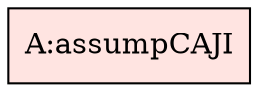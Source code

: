 digraph avsa {


	instance:assumpOT	[shape=box, color=black, style=filled, fillcolor=mistyrose, label="A:assumpOT"];
	instance:assumpOD	[shape=box, color=black, style=filled, fillcolor=mistyrose, label="A:assumpOD"];
	instance:assumpCST	[shape=box, color=black, style=filled, fillcolor=mistyrose, label="A:assumpCST"];
	instance:assumpAD	[shape=box, color=black, style=filled, fillcolor=mistyrose, label="A:assumpAD"];
	instance:assumpCT	[shape=box, color=black, style=filled, fillcolor=mistyrose, label="A:assumpCT"];
	instance:assumpDI	[shape=box, color=black, style=filled, fillcolor=mistyrose, label="A:assumpDI"];
	instance:assumpCAJI	[shape=box, color=black, style=filled, fillcolor=mistyrose, label="A:assumpCAJI"];

	subgraph A {
	rank="same"
	{instance:assumpOT, instance:assumpOD, instance:assumpCST, instance:assumpAD, instance:assumpCT, instance:assumpDI, instance:assumpCAJI}
	}

}
